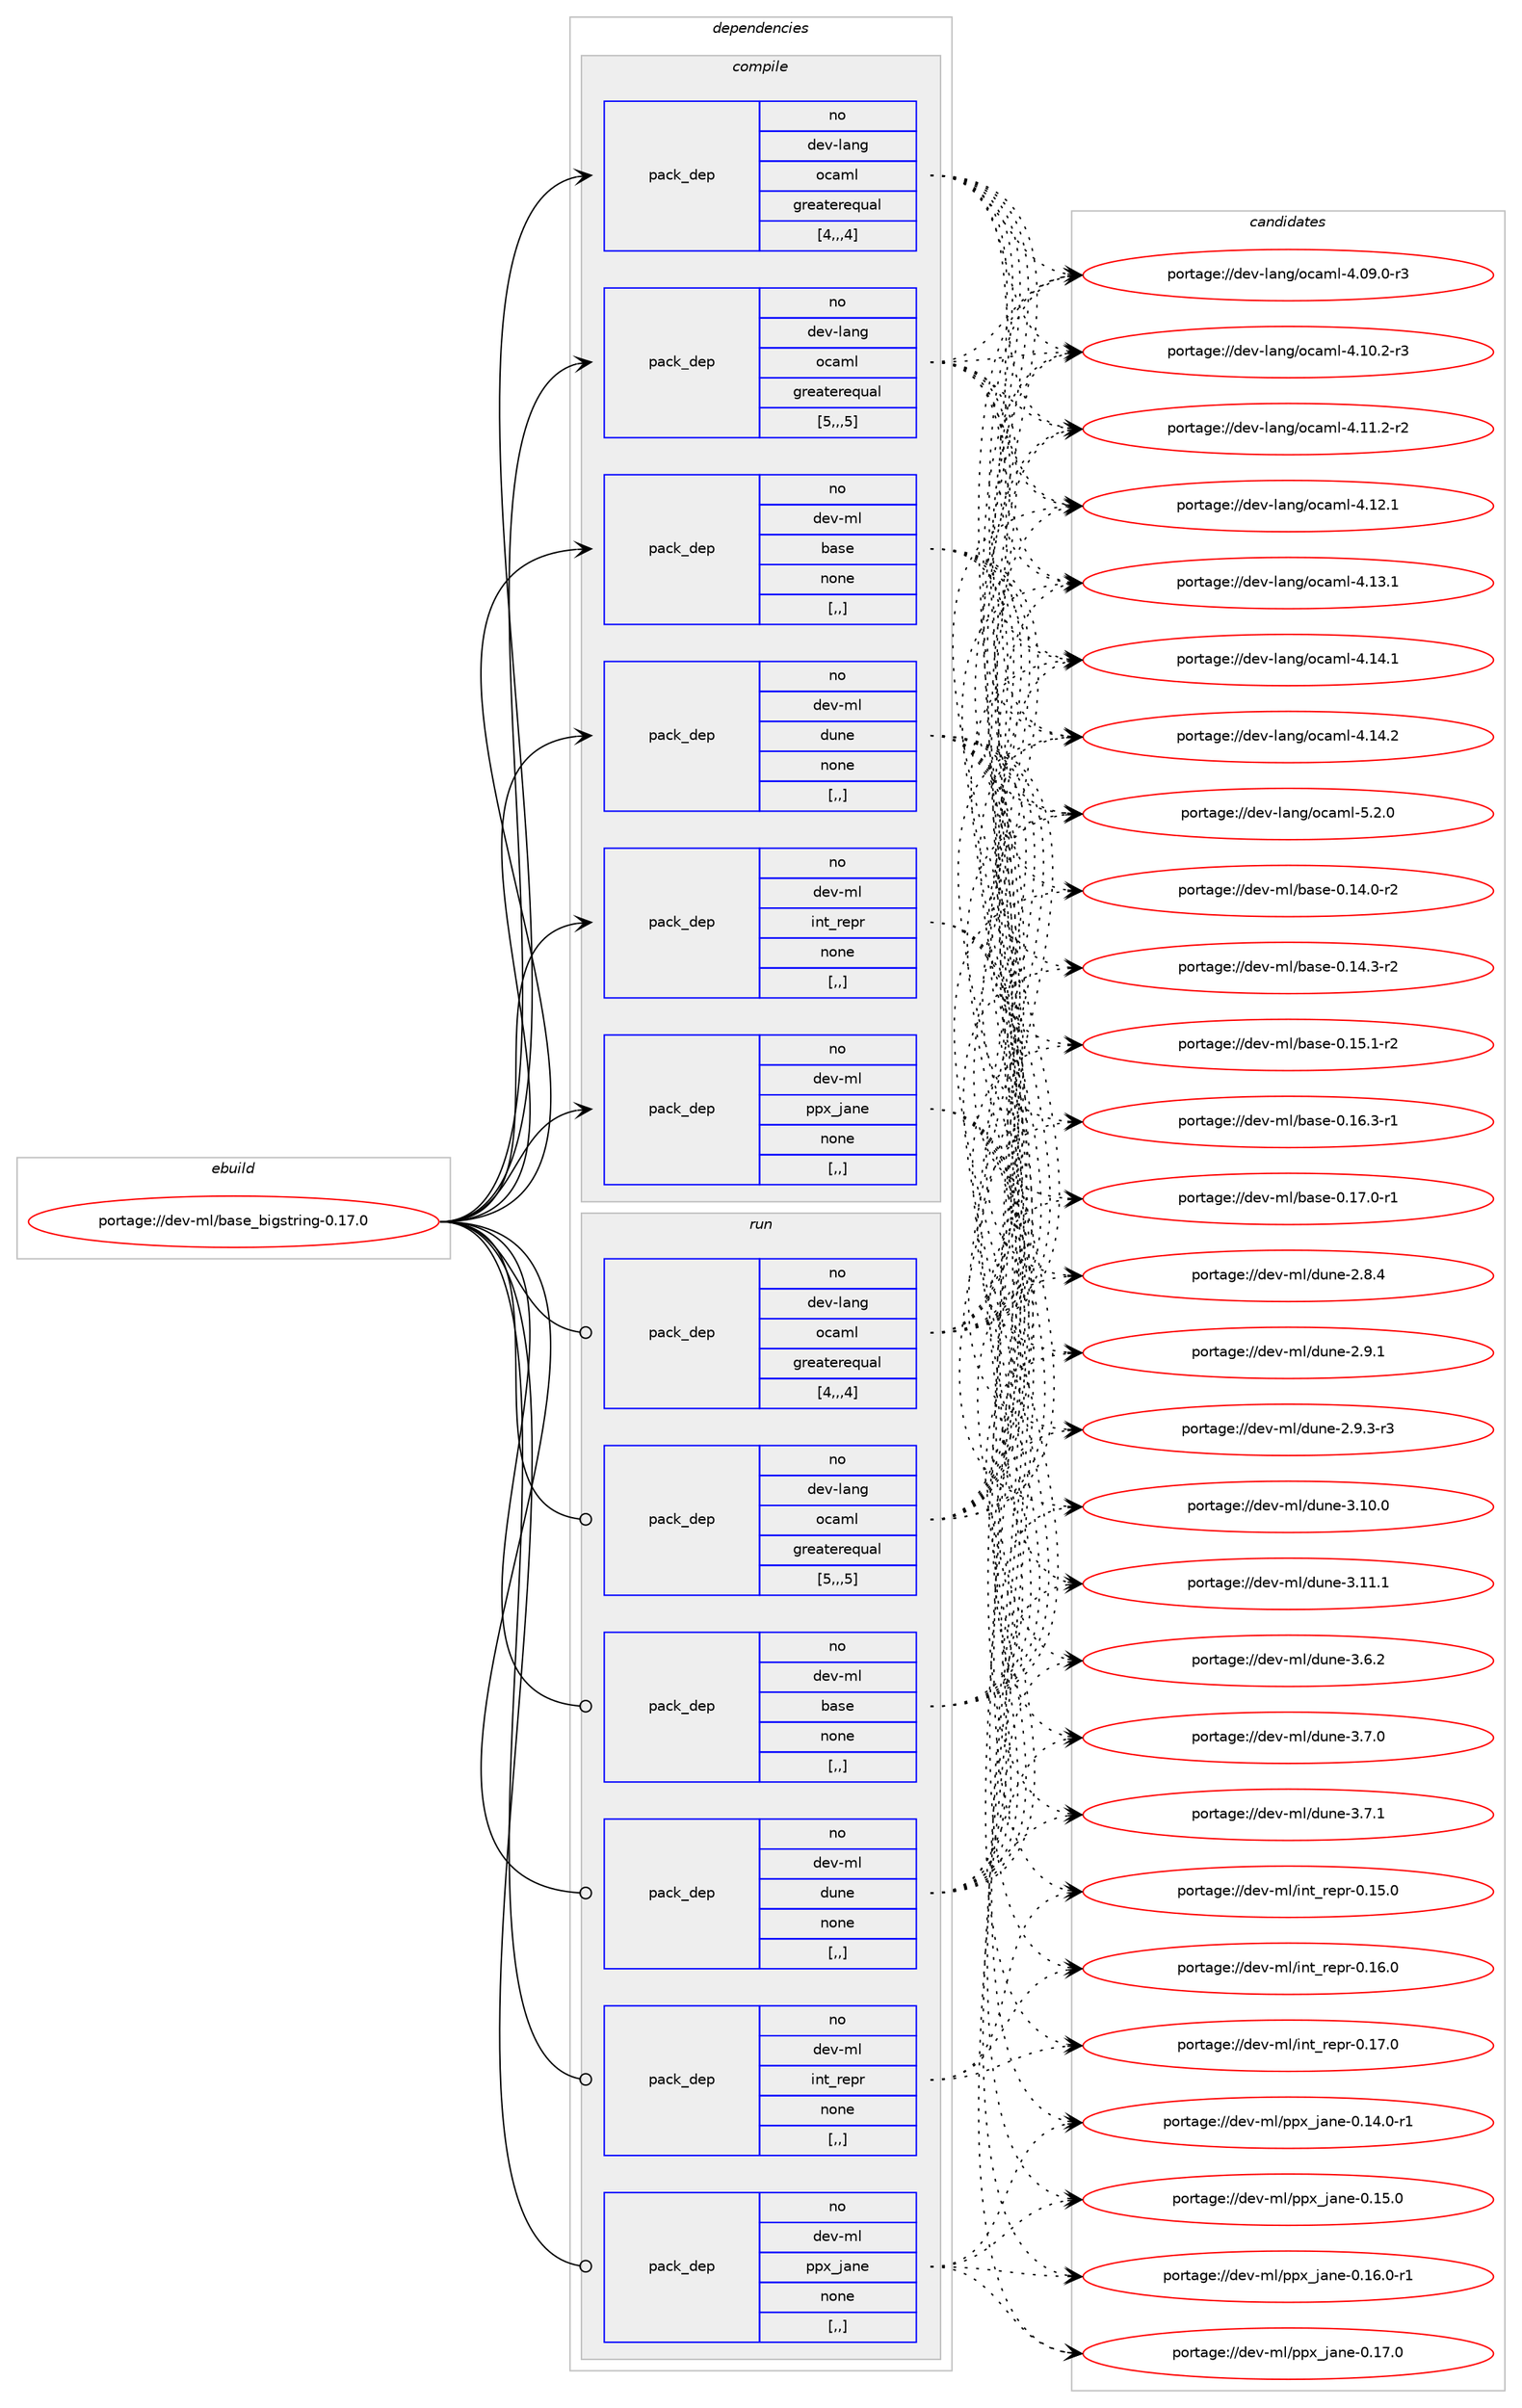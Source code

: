 digraph prolog {

# *************
# Graph options
# *************

newrank=true;
concentrate=true;
compound=true;
graph [rankdir=LR,fontname=Helvetica,fontsize=10,ranksep=1.5];#, ranksep=2.5, nodesep=0.2];
edge  [arrowhead=vee];
node  [fontname=Helvetica,fontsize=10];

# **********
# The ebuild
# **********

subgraph cluster_leftcol {
color=gray;
rank=same;
label=<<i>ebuild</i>>;
id [label="portage://dev-ml/base_bigstring-0.17.0", color=red, width=4, href="../dev-ml/base_bigstring-0.17.0.svg"];
}

# ****************
# The dependencies
# ****************

subgraph cluster_midcol {
color=gray;
label=<<i>dependencies</i>>;
subgraph cluster_compile {
fillcolor="#eeeeee";
style=filled;
label=<<i>compile</i>>;
subgraph pack84872 {
dependency114470 [label=<<TABLE BORDER="0" CELLBORDER="1" CELLSPACING="0" CELLPADDING="4" WIDTH="220"><TR><TD ROWSPAN="6" CELLPADDING="30">pack_dep</TD></TR><TR><TD WIDTH="110">no</TD></TR><TR><TD>dev-lang</TD></TR><TR><TD>ocaml</TD></TR><TR><TD>greaterequal</TD></TR><TR><TD>[4,,,4]</TD></TR></TABLE>>, shape=none, color=blue];
}
id:e -> dependency114470:w [weight=20,style="solid",arrowhead="vee"];
subgraph pack84873 {
dependency114471 [label=<<TABLE BORDER="0" CELLBORDER="1" CELLSPACING="0" CELLPADDING="4" WIDTH="220"><TR><TD ROWSPAN="6" CELLPADDING="30">pack_dep</TD></TR><TR><TD WIDTH="110">no</TD></TR><TR><TD>dev-lang</TD></TR><TR><TD>ocaml</TD></TR><TR><TD>greaterequal</TD></TR><TR><TD>[5,,,5]</TD></TR></TABLE>>, shape=none, color=blue];
}
id:e -> dependency114471:w [weight=20,style="solid",arrowhead="vee"];
subgraph pack84874 {
dependency114472 [label=<<TABLE BORDER="0" CELLBORDER="1" CELLSPACING="0" CELLPADDING="4" WIDTH="220"><TR><TD ROWSPAN="6" CELLPADDING="30">pack_dep</TD></TR><TR><TD WIDTH="110">no</TD></TR><TR><TD>dev-ml</TD></TR><TR><TD>base</TD></TR><TR><TD>none</TD></TR><TR><TD>[,,]</TD></TR></TABLE>>, shape=none, color=blue];
}
id:e -> dependency114472:w [weight=20,style="solid",arrowhead="vee"];
subgraph pack84875 {
dependency114473 [label=<<TABLE BORDER="0" CELLBORDER="1" CELLSPACING="0" CELLPADDING="4" WIDTH="220"><TR><TD ROWSPAN="6" CELLPADDING="30">pack_dep</TD></TR><TR><TD WIDTH="110">no</TD></TR><TR><TD>dev-ml</TD></TR><TR><TD>dune</TD></TR><TR><TD>none</TD></TR><TR><TD>[,,]</TD></TR></TABLE>>, shape=none, color=blue];
}
id:e -> dependency114473:w [weight=20,style="solid",arrowhead="vee"];
subgraph pack84876 {
dependency114474 [label=<<TABLE BORDER="0" CELLBORDER="1" CELLSPACING="0" CELLPADDING="4" WIDTH="220"><TR><TD ROWSPAN="6" CELLPADDING="30">pack_dep</TD></TR><TR><TD WIDTH="110">no</TD></TR><TR><TD>dev-ml</TD></TR><TR><TD>int_repr</TD></TR><TR><TD>none</TD></TR><TR><TD>[,,]</TD></TR></TABLE>>, shape=none, color=blue];
}
id:e -> dependency114474:w [weight=20,style="solid",arrowhead="vee"];
subgraph pack84877 {
dependency114475 [label=<<TABLE BORDER="0" CELLBORDER="1" CELLSPACING="0" CELLPADDING="4" WIDTH="220"><TR><TD ROWSPAN="6" CELLPADDING="30">pack_dep</TD></TR><TR><TD WIDTH="110">no</TD></TR><TR><TD>dev-ml</TD></TR><TR><TD>ppx_jane</TD></TR><TR><TD>none</TD></TR><TR><TD>[,,]</TD></TR></TABLE>>, shape=none, color=blue];
}
id:e -> dependency114475:w [weight=20,style="solid",arrowhead="vee"];
}
subgraph cluster_compileandrun {
fillcolor="#eeeeee";
style=filled;
label=<<i>compile and run</i>>;
}
subgraph cluster_run {
fillcolor="#eeeeee";
style=filled;
label=<<i>run</i>>;
subgraph pack84878 {
dependency114476 [label=<<TABLE BORDER="0" CELLBORDER="1" CELLSPACING="0" CELLPADDING="4" WIDTH="220"><TR><TD ROWSPAN="6" CELLPADDING="30">pack_dep</TD></TR><TR><TD WIDTH="110">no</TD></TR><TR><TD>dev-lang</TD></TR><TR><TD>ocaml</TD></TR><TR><TD>greaterequal</TD></TR><TR><TD>[4,,,4]</TD></TR></TABLE>>, shape=none, color=blue];
}
id:e -> dependency114476:w [weight=20,style="solid",arrowhead="odot"];
subgraph pack84879 {
dependency114477 [label=<<TABLE BORDER="0" CELLBORDER="1" CELLSPACING="0" CELLPADDING="4" WIDTH="220"><TR><TD ROWSPAN="6" CELLPADDING="30">pack_dep</TD></TR><TR><TD WIDTH="110">no</TD></TR><TR><TD>dev-lang</TD></TR><TR><TD>ocaml</TD></TR><TR><TD>greaterequal</TD></TR><TR><TD>[5,,,5]</TD></TR></TABLE>>, shape=none, color=blue];
}
id:e -> dependency114477:w [weight=20,style="solid",arrowhead="odot"];
subgraph pack84880 {
dependency114478 [label=<<TABLE BORDER="0" CELLBORDER="1" CELLSPACING="0" CELLPADDING="4" WIDTH="220"><TR><TD ROWSPAN="6" CELLPADDING="30">pack_dep</TD></TR><TR><TD WIDTH="110">no</TD></TR><TR><TD>dev-ml</TD></TR><TR><TD>base</TD></TR><TR><TD>none</TD></TR><TR><TD>[,,]</TD></TR></TABLE>>, shape=none, color=blue];
}
id:e -> dependency114478:w [weight=20,style="solid",arrowhead="odot"];
subgraph pack84881 {
dependency114479 [label=<<TABLE BORDER="0" CELLBORDER="1" CELLSPACING="0" CELLPADDING="4" WIDTH="220"><TR><TD ROWSPAN="6" CELLPADDING="30">pack_dep</TD></TR><TR><TD WIDTH="110">no</TD></TR><TR><TD>dev-ml</TD></TR><TR><TD>dune</TD></TR><TR><TD>none</TD></TR><TR><TD>[,,]</TD></TR></TABLE>>, shape=none, color=blue];
}
id:e -> dependency114479:w [weight=20,style="solid",arrowhead="odot"];
subgraph pack84882 {
dependency114480 [label=<<TABLE BORDER="0" CELLBORDER="1" CELLSPACING="0" CELLPADDING="4" WIDTH="220"><TR><TD ROWSPAN="6" CELLPADDING="30">pack_dep</TD></TR><TR><TD WIDTH="110">no</TD></TR><TR><TD>dev-ml</TD></TR><TR><TD>int_repr</TD></TR><TR><TD>none</TD></TR><TR><TD>[,,]</TD></TR></TABLE>>, shape=none, color=blue];
}
id:e -> dependency114480:w [weight=20,style="solid",arrowhead="odot"];
subgraph pack84883 {
dependency114481 [label=<<TABLE BORDER="0" CELLBORDER="1" CELLSPACING="0" CELLPADDING="4" WIDTH="220"><TR><TD ROWSPAN="6" CELLPADDING="30">pack_dep</TD></TR><TR><TD WIDTH="110">no</TD></TR><TR><TD>dev-ml</TD></TR><TR><TD>ppx_jane</TD></TR><TR><TD>none</TD></TR><TR><TD>[,,]</TD></TR></TABLE>>, shape=none, color=blue];
}
id:e -> dependency114481:w [weight=20,style="solid",arrowhead="odot"];
}
}

# **************
# The candidates
# **************

subgraph cluster_choices {
rank=same;
color=gray;
label=<<i>candidates</i>>;

subgraph choice84872 {
color=black;
nodesep=1;
choice1001011184510897110103471119997109108455246485746484511451 [label="portage://dev-lang/ocaml-4.09.0-r3", color=red, width=4,href="../dev-lang/ocaml-4.09.0-r3.svg"];
choice1001011184510897110103471119997109108455246494846504511451 [label="portage://dev-lang/ocaml-4.10.2-r3", color=red, width=4,href="../dev-lang/ocaml-4.10.2-r3.svg"];
choice1001011184510897110103471119997109108455246494946504511450 [label="portage://dev-lang/ocaml-4.11.2-r2", color=red, width=4,href="../dev-lang/ocaml-4.11.2-r2.svg"];
choice100101118451089711010347111999710910845524649504649 [label="portage://dev-lang/ocaml-4.12.1", color=red, width=4,href="../dev-lang/ocaml-4.12.1.svg"];
choice100101118451089711010347111999710910845524649514649 [label="portage://dev-lang/ocaml-4.13.1", color=red, width=4,href="../dev-lang/ocaml-4.13.1.svg"];
choice100101118451089711010347111999710910845524649524649 [label="portage://dev-lang/ocaml-4.14.1", color=red, width=4,href="../dev-lang/ocaml-4.14.1.svg"];
choice100101118451089711010347111999710910845524649524650 [label="portage://dev-lang/ocaml-4.14.2", color=red, width=4,href="../dev-lang/ocaml-4.14.2.svg"];
choice1001011184510897110103471119997109108455346504648 [label="portage://dev-lang/ocaml-5.2.0", color=red, width=4,href="../dev-lang/ocaml-5.2.0.svg"];
dependency114470:e -> choice1001011184510897110103471119997109108455246485746484511451:w [style=dotted,weight="100"];
dependency114470:e -> choice1001011184510897110103471119997109108455246494846504511451:w [style=dotted,weight="100"];
dependency114470:e -> choice1001011184510897110103471119997109108455246494946504511450:w [style=dotted,weight="100"];
dependency114470:e -> choice100101118451089711010347111999710910845524649504649:w [style=dotted,weight="100"];
dependency114470:e -> choice100101118451089711010347111999710910845524649514649:w [style=dotted,weight="100"];
dependency114470:e -> choice100101118451089711010347111999710910845524649524649:w [style=dotted,weight="100"];
dependency114470:e -> choice100101118451089711010347111999710910845524649524650:w [style=dotted,weight="100"];
dependency114470:e -> choice1001011184510897110103471119997109108455346504648:w [style=dotted,weight="100"];
}
subgraph choice84873 {
color=black;
nodesep=1;
choice1001011184510897110103471119997109108455246485746484511451 [label="portage://dev-lang/ocaml-4.09.0-r3", color=red, width=4,href="../dev-lang/ocaml-4.09.0-r3.svg"];
choice1001011184510897110103471119997109108455246494846504511451 [label="portage://dev-lang/ocaml-4.10.2-r3", color=red, width=4,href="../dev-lang/ocaml-4.10.2-r3.svg"];
choice1001011184510897110103471119997109108455246494946504511450 [label="portage://dev-lang/ocaml-4.11.2-r2", color=red, width=4,href="../dev-lang/ocaml-4.11.2-r2.svg"];
choice100101118451089711010347111999710910845524649504649 [label="portage://dev-lang/ocaml-4.12.1", color=red, width=4,href="../dev-lang/ocaml-4.12.1.svg"];
choice100101118451089711010347111999710910845524649514649 [label="portage://dev-lang/ocaml-4.13.1", color=red, width=4,href="../dev-lang/ocaml-4.13.1.svg"];
choice100101118451089711010347111999710910845524649524649 [label="portage://dev-lang/ocaml-4.14.1", color=red, width=4,href="../dev-lang/ocaml-4.14.1.svg"];
choice100101118451089711010347111999710910845524649524650 [label="portage://dev-lang/ocaml-4.14.2", color=red, width=4,href="../dev-lang/ocaml-4.14.2.svg"];
choice1001011184510897110103471119997109108455346504648 [label="portage://dev-lang/ocaml-5.2.0", color=red, width=4,href="../dev-lang/ocaml-5.2.0.svg"];
dependency114471:e -> choice1001011184510897110103471119997109108455246485746484511451:w [style=dotted,weight="100"];
dependency114471:e -> choice1001011184510897110103471119997109108455246494846504511451:w [style=dotted,weight="100"];
dependency114471:e -> choice1001011184510897110103471119997109108455246494946504511450:w [style=dotted,weight="100"];
dependency114471:e -> choice100101118451089711010347111999710910845524649504649:w [style=dotted,weight="100"];
dependency114471:e -> choice100101118451089711010347111999710910845524649514649:w [style=dotted,weight="100"];
dependency114471:e -> choice100101118451089711010347111999710910845524649524649:w [style=dotted,weight="100"];
dependency114471:e -> choice100101118451089711010347111999710910845524649524650:w [style=dotted,weight="100"];
dependency114471:e -> choice1001011184510897110103471119997109108455346504648:w [style=dotted,weight="100"];
}
subgraph choice84874 {
color=black;
nodesep=1;
choice10010111845109108479897115101454846495246484511450 [label="portage://dev-ml/base-0.14.0-r2", color=red, width=4,href="../dev-ml/base-0.14.0-r2.svg"];
choice10010111845109108479897115101454846495246514511450 [label="portage://dev-ml/base-0.14.3-r2", color=red, width=4,href="../dev-ml/base-0.14.3-r2.svg"];
choice10010111845109108479897115101454846495346494511450 [label="portage://dev-ml/base-0.15.1-r2", color=red, width=4,href="../dev-ml/base-0.15.1-r2.svg"];
choice10010111845109108479897115101454846495446514511449 [label="portage://dev-ml/base-0.16.3-r1", color=red, width=4,href="../dev-ml/base-0.16.3-r1.svg"];
choice10010111845109108479897115101454846495546484511449 [label="portage://dev-ml/base-0.17.0-r1", color=red, width=4,href="../dev-ml/base-0.17.0-r1.svg"];
dependency114472:e -> choice10010111845109108479897115101454846495246484511450:w [style=dotted,weight="100"];
dependency114472:e -> choice10010111845109108479897115101454846495246514511450:w [style=dotted,weight="100"];
dependency114472:e -> choice10010111845109108479897115101454846495346494511450:w [style=dotted,weight="100"];
dependency114472:e -> choice10010111845109108479897115101454846495446514511449:w [style=dotted,weight="100"];
dependency114472:e -> choice10010111845109108479897115101454846495546484511449:w [style=dotted,weight="100"];
}
subgraph choice84875 {
color=black;
nodesep=1;
choice1001011184510910847100117110101455046564652 [label="portage://dev-ml/dune-2.8.4", color=red, width=4,href="../dev-ml/dune-2.8.4.svg"];
choice1001011184510910847100117110101455046574649 [label="portage://dev-ml/dune-2.9.1", color=red, width=4,href="../dev-ml/dune-2.9.1.svg"];
choice10010111845109108471001171101014550465746514511451 [label="portage://dev-ml/dune-2.9.3-r3", color=red, width=4,href="../dev-ml/dune-2.9.3-r3.svg"];
choice100101118451091084710011711010145514649484648 [label="portage://dev-ml/dune-3.10.0", color=red, width=4,href="../dev-ml/dune-3.10.0.svg"];
choice100101118451091084710011711010145514649494649 [label="portage://dev-ml/dune-3.11.1", color=red, width=4,href="../dev-ml/dune-3.11.1.svg"];
choice1001011184510910847100117110101455146544650 [label="portage://dev-ml/dune-3.6.2", color=red, width=4,href="../dev-ml/dune-3.6.2.svg"];
choice1001011184510910847100117110101455146554648 [label="portage://dev-ml/dune-3.7.0", color=red, width=4,href="../dev-ml/dune-3.7.0.svg"];
choice1001011184510910847100117110101455146554649 [label="portage://dev-ml/dune-3.7.1", color=red, width=4,href="../dev-ml/dune-3.7.1.svg"];
dependency114473:e -> choice1001011184510910847100117110101455046564652:w [style=dotted,weight="100"];
dependency114473:e -> choice1001011184510910847100117110101455046574649:w [style=dotted,weight="100"];
dependency114473:e -> choice10010111845109108471001171101014550465746514511451:w [style=dotted,weight="100"];
dependency114473:e -> choice100101118451091084710011711010145514649484648:w [style=dotted,weight="100"];
dependency114473:e -> choice100101118451091084710011711010145514649494649:w [style=dotted,weight="100"];
dependency114473:e -> choice1001011184510910847100117110101455146544650:w [style=dotted,weight="100"];
dependency114473:e -> choice1001011184510910847100117110101455146554648:w [style=dotted,weight="100"];
dependency114473:e -> choice1001011184510910847100117110101455146554649:w [style=dotted,weight="100"];
}
subgraph choice84876 {
color=black;
nodesep=1;
choice10010111845109108471051101169511410111211445484649534648 [label="portage://dev-ml/int_repr-0.15.0", color=red, width=4,href="../dev-ml/int_repr-0.15.0.svg"];
choice10010111845109108471051101169511410111211445484649544648 [label="portage://dev-ml/int_repr-0.16.0", color=red, width=4,href="../dev-ml/int_repr-0.16.0.svg"];
choice10010111845109108471051101169511410111211445484649554648 [label="portage://dev-ml/int_repr-0.17.0", color=red, width=4,href="../dev-ml/int_repr-0.17.0.svg"];
dependency114474:e -> choice10010111845109108471051101169511410111211445484649534648:w [style=dotted,weight="100"];
dependency114474:e -> choice10010111845109108471051101169511410111211445484649544648:w [style=dotted,weight="100"];
dependency114474:e -> choice10010111845109108471051101169511410111211445484649554648:w [style=dotted,weight="100"];
}
subgraph choice84877 {
color=black;
nodesep=1;
choice10010111845109108471121121209510697110101454846495246484511449 [label="portage://dev-ml/ppx_jane-0.14.0-r1", color=red, width=4,href="../dev-ml/ppx_jane-0.14.0-r1.svg"];
choice1001011184510910847112112120951069711010145484649534648 [label="portage://dev-ml/ppx_jane-0.15.0", color=red, width=4,href="../dev-ml/ppx_jane-0.15.0.svg"];
choice10010111845109108471121121209510697110101454846495446484511449 [label="portage://dev-ml/ppx_jane-0.16.0-r1", color=red, width=4,href="../dev-ml/ppx_jane-0.16.0-r1.svg"];
choice1001011184510910847112112120951069711010145484649554648 [label="portage://dev-ml/ppx_jane-0.17.0", color=red, width=4,href="../dev-ml/ppx_jane-0.17.0.svg"];
dependency114475:e -> choice10010111845109108471121121209510697110101454846495246484511449:w [style=dotted,weight="100"];
dependency114475:e -> choice1001011184510910847112112120951069711010145484649534648:w [style=dotted,weight="100"];
dependency114475:e -> choice10010111845109108471121121209510697110101454846495446484511449:w [style=dotted,weight="100"];
dependency114475:e -> choice1001011184510910847112112120951069711010145484649554648:w [style=dotted,weight="100"];
}
subgraph choice84878 {
color=black;
nodesep=1;
choice1001011184510897110103471119997109108455246485746484511451 [label="portage://dev-lang/ocaml-4.09.0-r3", color=red, width=4,href="../dev-lang/ocaml-4.09.0-r3.svg"];
choice1001011184510897110103471119997109108455246494846504511451 [label="portage://dev-lang/ocaml-4.10.2-r3", color=red, width=4,href="../dev-lang/ocaml-4.10.2-r3.svg"];
choice1001011184510897110103471119997109108455246494946504511450 [label="portage://dev-lang/ocaml-4.11.2-r2", color=red, width=4,href="../dev-lang/ocaml-4.11.2-r2.svg"];
choice100101118451089711010347111999710910845524649504649 [label="portage://dev-lang/ocaml-4.12.1", color=red, width=4,href="../dev-lang/ocaml-4.12.1.svg"];
choice100101118451089711010347111999710910845524649514649 [label="portage://dev-lang/ocaml-4.13.1", color=red, width=4,href="../dev-lang/ocaml-4.13.1.svg"];
choice100101118451089711010347111999710910845524649524649 [label="portage://dev-lang/ocaml-4.14.1", color=red, width=4,href="../dev-lang/ocaml-4.14.1.svg"];
choice100101118451089711010347111999710910845524649524650 [label="portage://dev-lang/ocaml-4.14.2", color=red, width=4,href="../dev-lang/ocaml-4.14.2.svg"];
choice1001011184510897110103471119997109108455346504648 [label="portage://dev-lang/ocaml-5.2.0", color=red, width=4,href="../dev-lang/ocaml-5.2.0.svg"];
dependency114476:e -> choice1001011184510897110103471119997109108455246485746484511451:w [style=dotted,weight="100"];
dependency114476:e -> choice1001011184510897110103471119997109108455246494846504511451:w [style=dotted,weight="100"];
dependency114476:e -> choice1001011184510897110103471119997109108455246494946504511450:w [style=dotted,weight="100"];
dependency114476:e -> choice100101118451089711010347111999710910845524649504649:w [style=dotted,weight="100"];
dependency114476:e -> choice100101118451089711010347111999710910845524649514649:w [style=dotted,weight="100"];
dependency114476:e -> choice100101118451089711010347111999710910845524649524649:w [style=dotted,weight="100"];
dependency114476:e -> choice100101118451089711010347111999710910845524649524650:w [style=dotted,weight="100"];
dependency114476:e -> choice1001011184510897110103471119997109108455346504648:w [style=dotted,weight="100"];
}
subgraph choice84879 {
color=black;
nodesep=1;
choice1001011184510897110103471119997109108455246485746484511451 [label="portage://dev-lang/ocaml-4.09.0-r3", color=red, width=4,href="../dev-lang/ocaml-4.09.0-r3.svg"];
choice1001011184510897110103471119997109108455246494846504511451 [label="portage://dev-lang/ocaml-4.10.2-r3", color=red, width=4,href="../dev-lang/ocaml-4.10.2-r3.svg"];
choice1001011184510897110103471119997109108455246494946504511450 [label="portage://dev-lang/ocaml-4.11.2-r2", color=red, width=4,href="../dev-lang/ocaml-4.11.2-r2.svg"];
choice100101118451089711010347111999710910845524649504649 [label="portage://dev-lang/ocaml-4.12.1", color=red, width=4,href="../dev-lang/ocaml-4.12.1.svg"];
choice100101118451089711010347111999710910845524649514649 [label="portage://dev-lang/ocaml-4.13.1", color=red, width=4,href="../dev-lang/ocaml-4.13.1.svg"];
choice100101118451089711010347111999710910845524649524649 [label="portage://dev-lang/ocaml-4.14.1", color=red, width=4,href="../dev-lang/ocaml-4.14.1.svg"];
choice100101118451089711010347111999710910845524649524650 [label="portage://dev-lang/ocaml-4.14.2", color=red, width=4,href="../dev-lang/ocaml-4.14.2.svg"];
choice1001011184510897110103471119997109108455346504648 [label="portage://dev-lang/ocaml-5.2.0", color=red, width=4,href="../dev-lang/ocaml-5.2.0.svg"];
dependency114477:e -> choice1001011184510897110103471119997109108455246485746484511451:w [style=dotted,weight="100"];
dependency114477:e -> choice1001011184510897110103471119997109108455246494846504511451:w [style=dotted,weight="100"];
dependency114477:e -> choice1001011184510897110103471119997109108455246494946504511450:w [style=dotted,weight="100"];
dependency114477:e -> choice100101118451089711010347111999710910845524649504649:w [style=dotted,weight="100"];
dependency114477:e -> choice100101118451089711010347111999710910845524649514649:w [style=dotted,weight="100"];
dependency114477:e -> choice100101118451089711010347111999710910845524649524649:w [style=dotted,weight="100"];
dependency114477:e -> choice100101118451089711010347111999710910845524649524650:w [style=dotted,weight="100"];
dependency114477:e -> choice1001011184510897110103471119997109108455346504648:w [style=dotted,weight="100"];
}
subgraph choice84880 {
color=black;
nodesep=1;
choice10010111845109108479897115101454846495246484511450 [label="portage://dev-ml/base-0.14.0-r2", color=red, width=4,href="../dev-ml/base-0.14.0-r2.svg"];
choice10010111845109108479897115101454846495246514511450 [label="portage://dev-ml/base-0.14.3-r2", color=red, width=4,href="../dev-ml/base-0.14.3-r2.svg"];
choice10010111845109108479897115101454846495346494511450 [label="portage://dev-ml/base-0.15.1-r2", color=red, width=4,href="../dev-ml/base-0.15.1-r2.svg"];
choice10010111845109108479897115101454846495446514511449 [label="portage://dev-ml/base-0.16.3-r1", color=red, width=4,href="../dev-ml/base-0.16.3-r1.svg"];
choice10010111845109108479897115101454846495546484511449 [label="portage://dev-ml/base-0.17.0-r1", color=red, width=4,href="../dev-ml/base-0.17.0-r1.svg"];
dependency114478:e -> choice10010111845109108479897115101454846495246484511450:w [style=dotted,weight="100"];
dependency114478:e -> choice10010111845109108479897115101454846495246514511450:w [style=dotted,weight="100"];
dependency114478:e -> choice10010111845109108479897115101454846495346494511450:w [style=dotted,weight="100"];
dependency114478:e -> choice10010111845109108479897115101454846495446514511449:w [style=dotted,weight="100"];
dependency114478:e -> choice10010111845109108479897115101454846495546484511449:w [style=dotted,weight="100"];
}
subgraph choice84881 {
color=black;
nodesep=1;
choice1001011184510910847100117110101455046564652 [label="portage://dev-ml/dune-2.8.4", color=red, width=4,href="../dev-ml/dune-2.8.4.svg"];
choice1001011184510910847100117110101455046574649 [label="portage://dev-ml/dune-2.9.1", color=red, width=4,href="../dev-ml/dune-2.9.1.svg"];
choice10010111845109108471001171101014550465746514511451 [label="portage://dev-ml/dune-2.9.3-r3", color=red, width=4,href="../dev-ml/dune-2.9.3-r3.svg"];
choice100101118451091084710011711010145514649484648 [label="portage://dev-ml/dune-3.10.0", color=red, width=4,href="../dev-ml/dune-3.10.0.svg"];
choice100101118451091084710011711010145514649494649 [label="portage://dev-ml/dune-3.11.1", color=red, width=4,href="../dev-ml/dune-3.11.1.svg"];
choice1001011184510910847100117110101455146544650 [label="portage://dev-ml/dune-3.6.2", color=red, width=4,href="../dev-ml/dune-3.6.2.svg"];
choice1001011184510910847100117110101455146554648 [label="portage://dev-ml/dune-3.7.0", color=red, width=4,href="../dev-ml/dune-3.7.0.svg"];
choice1001011184510910847100117110101455146554649 [label="portage://dev-ml/dune-3.7.1", color=red, width=4,href="../dev-ml/dune-3.7.1.svg"];
dependency114479:e -> choice1001011184510910847100117110101455046564652:w [style=dotted,weight="100"];
dependency114479:e -> choice1001011184510910847100117110101455046574649:w [style=dotted,weight="100"];
dependency114479:e -> choice10010111845109108471001171101014550465746514511451:w [style=dotted,weight="100"];
dependency114479:e -> choice100101118451091084710011711010145514649484648:w [style=dotted,weight="100"];
dependency114479:e -> choice100101118451091084710011711010145514649494649:w [style=dotted,weight="100"];
dependency114479:e -> choice1001011184510910847100117110101455146544650:w [style=dotted,weight="100"];
dependency114479:e -> choice1001011184510910847100117110101455146554648:w [style=dotted,weight="100"];
dependency114479:e -> choice1001011184510910847100117110101455146554649:w [style=dotted,weight="100"];
}
subgraph choice84882 {
color=black;
nodesep=1;
choice10010111845109108471051101169511410111211445484649534648 [label="portage://dev-ml/int_repr-0.15.0", color=red, width=4,href="../dev-ml/int_repr-0.15.0.svg"];
choice10010111845109108471051101169511410111211445484649544648 [label="portage://dev-ml/int_repr-0.16.0", color=red, width=4,href="../dev-ml/int_repr-0.16.0.svg"];
choice10010111845109108471051101169511410111211445484649554648 [label="portage://dev-ml/int_repr-0.17.0", color=red, width=4,href="../dev-ml/int_repr-0.17.0.svg"];
dependency114480:e -> choice10010111845109108471051101169511410111211445484649534648:w [style=dotted,weight="100"];
dependency114480:e -> choice10010111845109108471051101169511410111211445484649544648:w [style=dotted,weight="100"];
dependency114480:e -> choice10010111845109108471051101169511410111211445484649554648:w [style=dotted,weight="100"];
}
subgraph choice84883 {
color=black;
nodesep=1;
choice10010111845109108471121121209510697110101454846495246484511449 [label="portage://dev-ml/ppx_jane-0.14.0-r1", color=red, width=4,href="../dev-ml/ppx_jane-0.14.0-r1.svg"];
choice1001011184510910847112112120951069711010145484649534648 [label="portage://dev-ml/ppx_jane-0.15.0", color=red, width=4,href="../dev-ml/ppx_jane-0.15.0.svg"];
choice10010111845109108471121121209510697110101454846495446484511449 [label="portage://dev-ml/ppx_jane-0.16.0-r1", color=red, width=4,href="../dev-ml/ppx_jane-0.16.0-r1.svg"];
choice1001011184510910847112112120951069711010145484649554648 [label="portage://dev-ml/ppx_jane-0.17.0", color=red, width=4,href="../dev-ml/ppx_jane-0.17.0.svg"];
dependency114481:e -> choice10010111845109108471121121209510697110101454846495246484511449:w [style=dotted,weight="100"];
dependency114481:e -> choice1001011184510910847112112120951069711010145484649534648:w [style=dotted,weight="100"];
dependency114481:e -> choice10010111845109108471121121209510697110101454846495446484511449:w [style=dotted,weight="100"];
dependency114481:e -> choice1001011184510910847112112120951069711010145484649554648:w [style=dotted,weight="100"];
}
}

}
